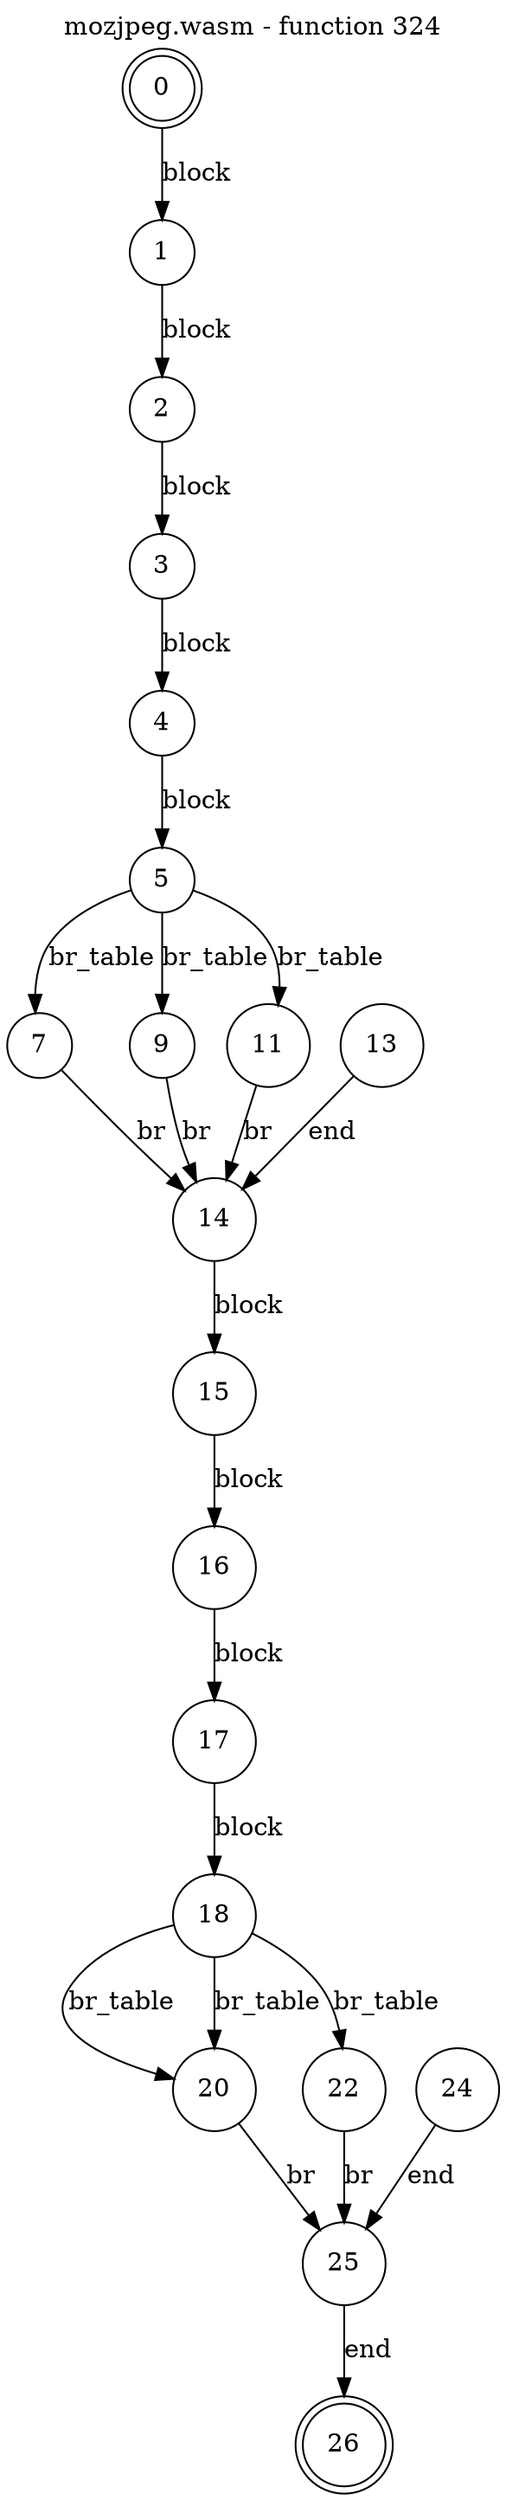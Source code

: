 digraph finite_state_machine {
    label = "mozjpeg.wasm - function 324"
    labelloc =  t
    labelfontsize = 16
    labelfontcolor = black
    labelfontname = "Helvetica"
    node [shape = doublecircle]; 0 26;
    node [shape = circle];
    0 -> 1[label="block"];
    1 -> 2[label="block"];
    2 -> 3[label="block"];
    3 -> 4[label="block"];
    4 -> 5[label="block"];
    5 -> 7[label="br_table"];
    5 -> 9[label="br_table"];
    5 -> 11[label="br_table"];
    7 -> 14[label="br"];
    9 -> 14[label="br"];
    11 -> 14[label="br"];
    13 -> 14[label="end"];
    14 -> 15[label="block"];
    15 -> 16[label="block"];
    16 -> 17[label="block"];
    17 -> 18[label="block"];
    18 -> 20[label="br_table"];
    18 -> 20[label="br_table"];
    18 -> 22[label="br_table"];
    20 -> 25[label="br"];
    22 -> 25[label="br"];
    24 -> 25[label="end"];
    25 -> 26[label="end"];
}

